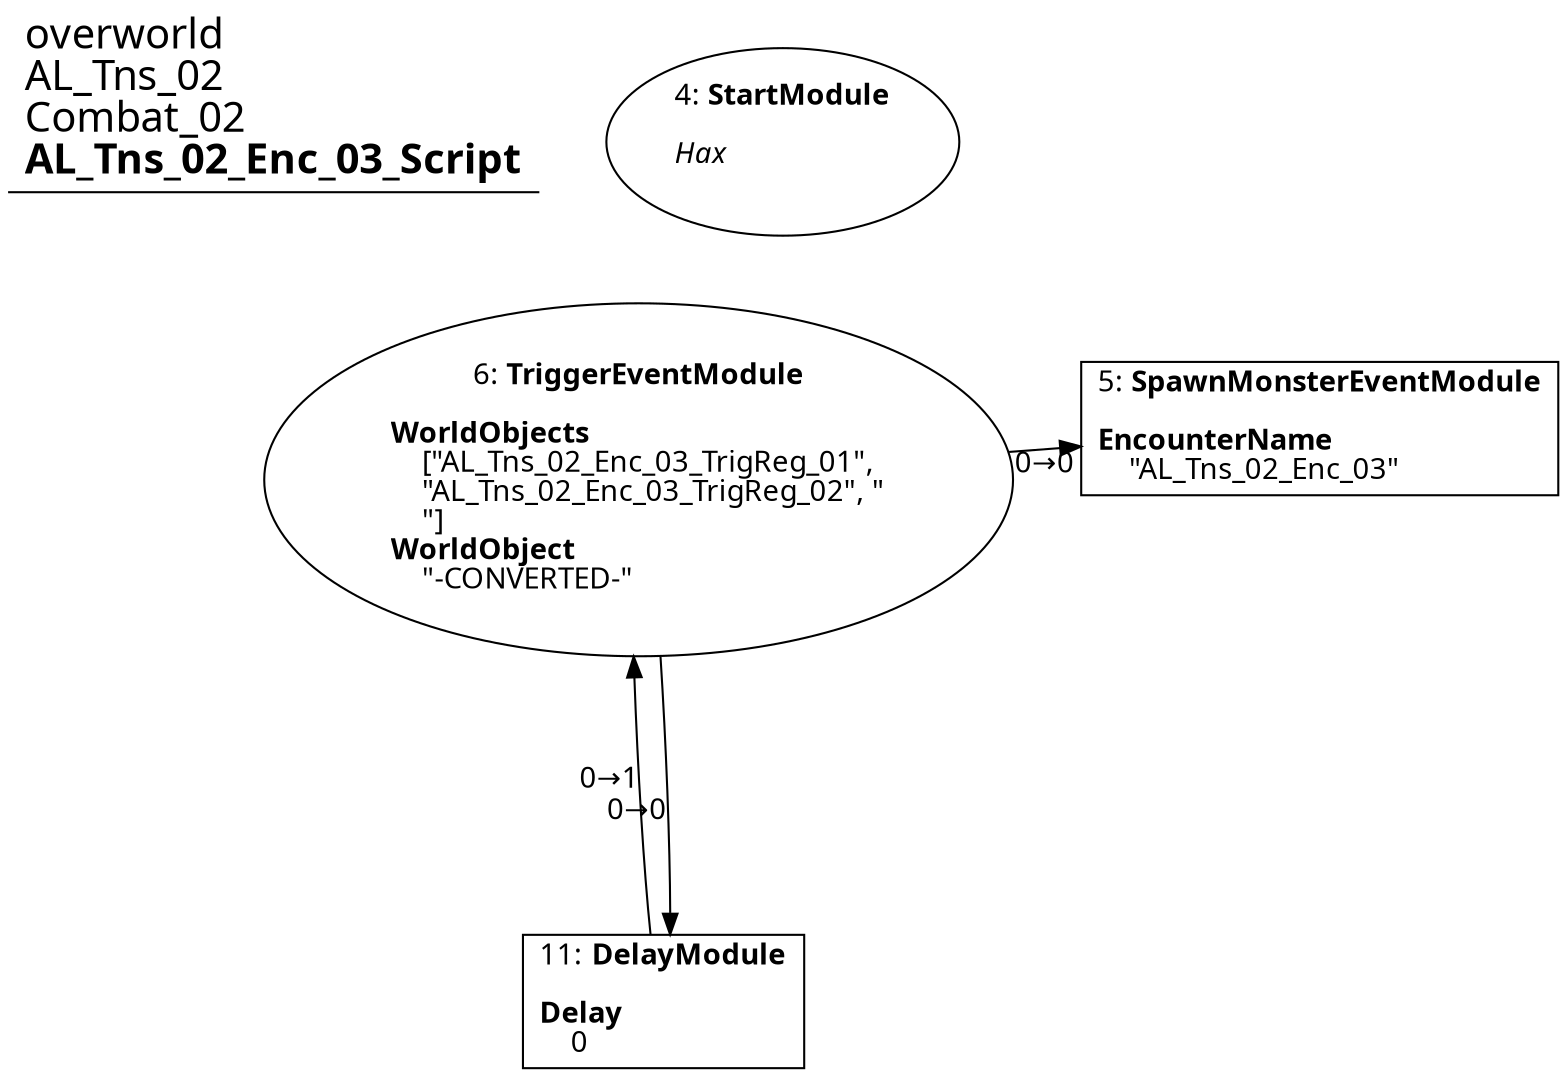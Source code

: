 digraph {
    layout = fdp;
    overlap = prism;
    sep = "+16";
    splines = spline;

    node [ shape = box ];

    graph [ fontname = "Segoe UI" ];
    node [ fontname = "Segoe UI" ];
    edge [ fontname = "Segoe UI" ];

    4 [ label = <4: <b>StartModule</b><br/><br/><i>Hax<br align="left"/></i><br align="left"/>> ];
    4 [ shape = oval ]
    4 [ pos = "0.055000003,-0.33100003!" ];

    5 [ label = <5: <b>SpawnMonsterEventModule</b><br/><br/><b>EncounterName</b><br align="left"/>    &quot;AL_Tns_02_Enc_03&quot;<br align="left"/>> ];
    5 [ pos = "0.35000002,-0.45100003!" ];

    6 [ label = <6: <b>TriggerEventModule</b><br/><br/><b>WorldObjects</b><br align="left"/>    [&quot;AL_Tns_02_Enc_03_TrigReg_01&quot;, <br align="left"/>    &quot;AL_Tns_02_Enc_03_TrigReg_02&quot;, &quot;<br align="left"/>    &quot;]<br align="left"/><b>WorldObject</b><br align="left"/>    &quot;-CONVERTED-&quot;<br align="left"/>> ];
    6 [ shape = oval ]
    6 [ pos = "0.044000003,-0.45000002!" ];
    6 -> 5 [ label = "0→0" ];
    6 -> 11 [ label = "0→0" ];

    11 [ label = <11: <b>DelayModule</b><br/><br/><b>Delay</b><br align="left"/>    0<br align="left"/>> ];
    11 [ pos = "0.096,-0.689!" ];
    11 -> 6 [ label = "0→1" ];

    title [ pos = "0.043,-0.33!" ];
    title [ shape = underline ];
    title [ label = <<font point-size="20">overworld<br align="left"/>AL_Tns_02<br align="left"/>Combat_02<br align="left"/><b>AL_Tns_02_Enc_03_Script</b><br align="left"/></font>> ];
}
